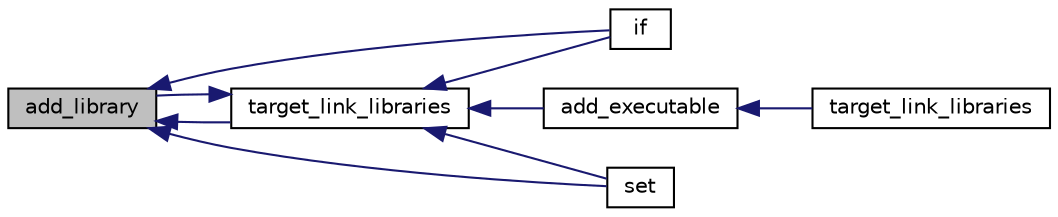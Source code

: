 digraph "add_library"
{
  edge [fontname="Helvetica",fontsize="10",labelfontname="Helvetica",labelfontsize="10"];
  node [fontname="Helvetica",fontsize="10",shape=record];
  rankdir="LR";
  Node1 [label="add_library",height=0.2,width=0.4,color="black", fillcolor="grey75", style="filled", fontcolor="black"];
  Node1 -> Node2 [dir="back",color="midnightblue",fontsize="10",style="solid",fontname="Helvetica"];
  Node2 [label="target_link_libraries",height=0.2,width=0.4,color="black", fillcolor="white", style="filled",URL="$d8/d88/_acquisition_2_interface_2source_2_c_make_lists_8txt.html#aee11318b1686a2c5dc0643ab535aff51"];
  Node2 -> Node3 [dir="back",color="midnightblue",fontsize="10",style="solid",fontname="Helvetica"];
  Node3 [label="add_executable",height=0.2,width=0.4,color="black", fillcolor="white", style="filled",URL="$dc/d13/_acquisition_2_setup_2source_2_c_make_lists_8txt.html#a7d99048ac24b98b055dbabe3d5379aba"];
  Node3 -> Node4 [dir="back",color="midnightblue",fontsize="10",style="solid",fontname="Helvetica"];
  Node4 [label="target_link_libraries",height=0.2,width=0.4,color="black", fillcolor="white", style="filled",URL="$dc/de0/_acquisition_2_m_c_a_2source_2_c_make_lists_8txt.html#a8c66cc332aca3a499df18a878d81e2d0"];
  Node2 -> Node5 [dir="back",color="midnightblue",fontsize="10",style="solid",fontname="Helvetica"];
  Node5 [label="if",height=0.2,width=0.4,color="black", fillcolor="white", style="filled",URL="$dc/d06/_analysis_2_resources_2source_2_c_make_lists_8txt.html#a2b3c95c1721b55b0bc52245bd0882c65"];
  Node2 -> Node6 [dir="back",color="midnightblue",fontsize="10",style="solid",fontname="Helvetica"];
  Node6 [label="set",height=0.2,width=0.4,color="black", fillcolor="white", style="filled",URL="$d8/d72/_analysis_2_scan_libraries_2source_2_c_make_lists_8txt.html#a1ad63234ee85b49085028e272da37be1"];
  Node2 -> Node1 [dir="back",color="midnightblue",fontsize="10",style="solid",fontname="Helvetica"];
  Node1 -> Node5 [dir="back",color="midnightblue",fontsize="10",style="solid",fontname="Helvetica"];
  Node1 -> Node6 [dir="back",color="midnightblue",fontsize="10",style="solid",fontname="Helvetica"];
}
